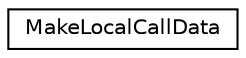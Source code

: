 digraph G
{
  edge [fontname="Helvetica",fontsize="10",labelfontname="Helvetica",labelfontsize="10"];
  node [fontname="Helvetica",fontsize="10",shape=record];
  rankdir=LR;
  Node1 [label="MakeLocalCallData",height=0.2,width=0.4,color="black", fillcolor="white", style="filled",URL="$d4/dc4/structMakeLocalCallData.html"];
}
